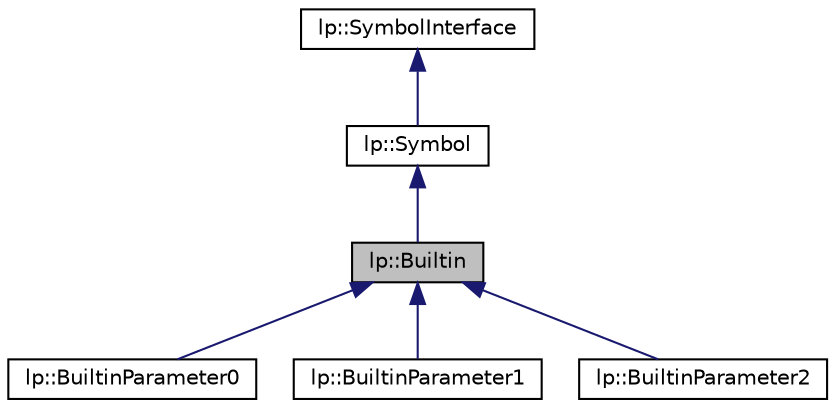 digraph "lp::Builtin"
{
  edge [fontname="Helvetica",fontsize="10",labelfontname="Helvetica",labelfontsize="10"];
  node [fontname="Helvetica",fontsize="10",shape=record];
  Node0 [label="lp::Builtin",height=0.2,width=0.4,color="black", fillcolor="grey75", style="filled", fontcolor="black"];
  Node1 -> Node0 [dir="back",color="midnightblue",fontsize="10",style="solid",fontname="Helvetica"];
  Node1 [label="lp::Symbol",height=0.2,width=0.4,color="black", fillcolor="white", style="filled",URL="$classlp_1_1Symbol.html",tooltip="Definition of the class Symbol. "];
  Node2 -> Node1 [dir="back",color="midnightblue",fontsize="10",style="solid",fontname="Helvetica"];
  Node2 [label="lp::SymbolInterface",height=0.2,width=0.4,color="black", fillcolor="white", style="filled",URL="$classlp_1_1SymbolInterface.html",tooltip="Prototype of the pure virtual methods. "];
  Node0 -> Node3 [dir="back",color="midnightblue",fontsize="10",style="solid",fontname="Helvetica"];
  Node3 [label="lp::BuiltinParameter0",height=0.2,width=0.4,color="black", fillcolor="white", style="filled",URL="$classlp_1_1BuiltinParameter0.html",tooltip="Definition of atributes and methods of BuiltinParameter0 class. "];
  Node0 -> Node4 [dir="back",color="midnightblue",fontsize="10",style="solid",fontname="Helvetica"];
  Node4 [label="lp::BuiltinParameter1",height=0.2,width=0.4,color="black", fillcolor="white", style="filled",URL="$classlp_1_1BuiltinParameter1.html",tooltip="Definition of atributes and methods of BuiltinParameter1 class. "];
  Node0 -> Node5 [dir="back",color="midnightblue",fontsize="10",style="solid",fontname="Helvetica"];
  Node5 [label="lp::BuiltinParameter2",height=0.2,width=0.4,color="black", fillcolor="white", style="filled",URL="$classlp_1_1BuiltinParameter2.html",tooltip="Definition of atributes and methods of BuiltinParameter2 class. "];
}
